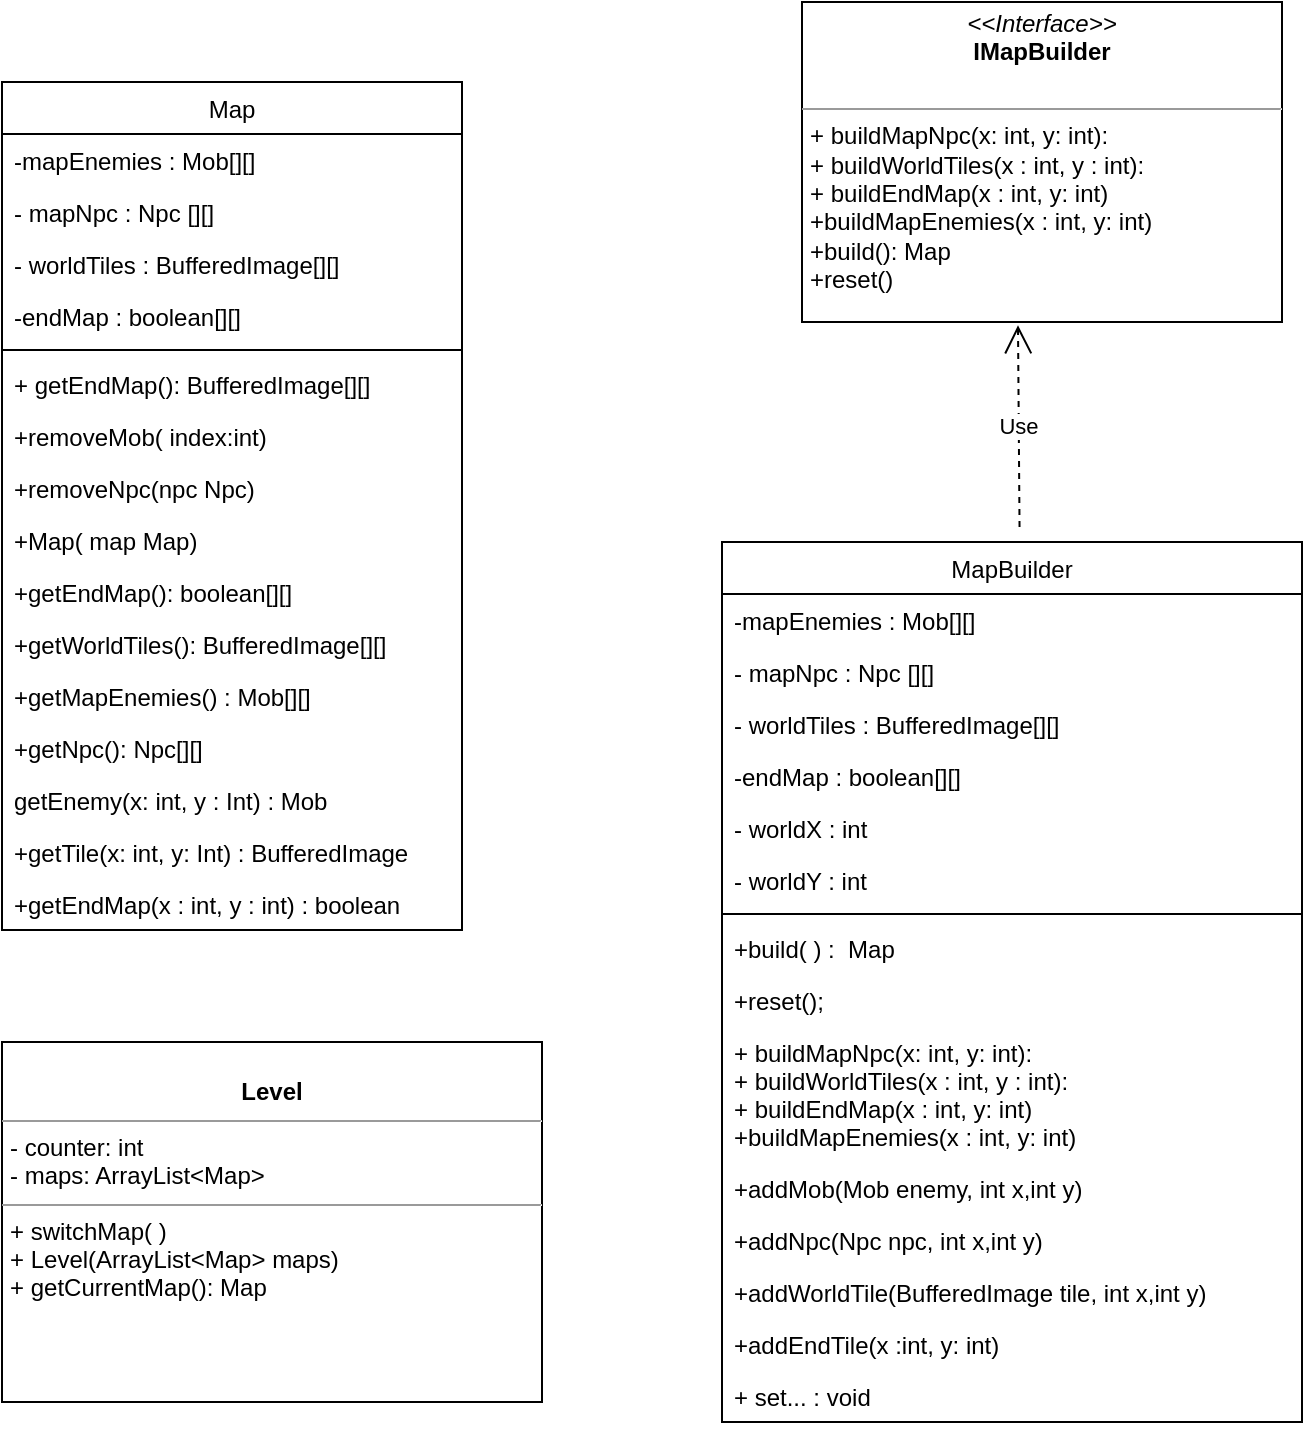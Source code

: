 <mxfile version="20.3.0" type="device"><diagram id="tC00rR6AZO1x6kJSVi5J" name="Pagina-1"><mxGraphModel dx="1050" dy="815" grid="1" gridSize="10" guides="1" tooltips="1" connect="1" arrows="1" fold="1" page="1" pageScale="1" pageWidth="827" pageHeight="1169" math="0" shadow="0"><root><mxCell id="0"/><mxCell id="1" parent="0"/><mxCell id="ASURR_H2MeMbHEUHGevT-1" value="Map" style="swimlane;fontStyle=0;childLayout=stackLayout;horizontal=1;startSize=26;fillColor=none;horizontalStack=0;resizeParent=1;resizeParentMax=0;resizeLast=0;collapsible=1;marginBottom=0;fontFamily=Helvetica;" parent="1" vertex="1"><mxGeometry x="80" y="80" width="230" height="424" as="geometry"/></mxCell><mxCell id="ASURR_H2MeMbHEUHGevT-3" value="-mapEnemies : Mob[][] " style="text;strokeColor=none;fillColor=none;align=left;verticalAlign=top;spacingLeft=4;spacingRight=4;overflow=hidden;rotatable=0;points=[[0,0.5],[1,0.5]];portConstraint=eastwest;fontFamily=Helvetica;" parent="ASURR_H2MeMbHEUHGevT-1" vertex="1"><mxGeometry y="26" width="230" height="26" as="geometry"/></mxCell><mxCell id="ASURR_H2MeMbHEUHGevT-4" value="- mapNpc : Npc [][] " style="text;strokeColor=none;fillColor=none;align=left;verticalAlign=top;spacingLeft=4;spacingRight=4;overflow=hidden;rotatable=0;points=[[0,0.5],[1,0.5]];portConstraint=eastwest;fontFamily=Helvetica;" parent="ASURR_H2MeMbHEUHGevT-1" vertex="1"><mxGeometry y="52" width="230" height="26" as="geometry"/></mxCell><mxCell id="ASURR_H2MeMbHEUHGevT-5" value="- worldTiles : BufferedImage[][]" style="text;strokeColor=none;fillColor=none;align=left;verticalAlign=top;spacingLeft=4;spacingRight=4;overflow=hidden;rotatable=0;points=[[0,0.5],[1,0.5]];portConstraint=eastwest;fontFamily=Helvetica;" parent="ASURR_H2MeMbHEUHGevT-1" vertex="1"><mxGeometry y="78" width="230" height="26" as="geometry"/></mxCell><mxCell id="ASURR_H2MeMbHEUHGevT-14" value="-endMap : boolean[][] " style="text;strokeColor=none;fillColor=none;align=left;verticalAlign=top;spacingLeft=4;spacingRight=4;overflow=hidden;rotatable=0;points=[[0,0.5],[1,0.5]];portConstraint=eastwest;fontFamily=Helvetica;" parent="ASURR_H2MeMbHEUHGevT-1" vertex="1"><mxGeometry y="104" width="230" height="26" as="geometry"/></mxCell><mxCell id="ASURR_H2MeMbHEUHGevT-13" value="" style="line;strokeWidth=1;fillColor=none;align=left;verticalAlign=middle;spacingTop=-1;spacingLeft=3;spacingRight=3;rotatable=0;labelPosition=right;points=[];portConstraint=eastwest;strokeColor=inherit;fontFamily=Helvetica;" parent="ASURR_H2MeMbHEUHGevT-1" vertex="1"><mxGeometry y="130" width="230" height="8" as="geometry"/></mxCell><mxCell id="5QC6M1a9dS5uTGQlbd4T-10" value="+ getEndMap(): BufferedImage[][] " style="text;strokeColor=none;fillColor=none;align=left;verticalAlign=top;spacingLeft=4;spacingRight=4;overflow=hidden;rotatable=0;points=[[0,0.5],[1,0.5]];portConstraint=eastwest;fontFamily=Helvetica;" parent="ASURR_H2MeMbHEUHGevT-1" vertex="1"><mxGeometry y="138" width="230" height="26" as="geometry"/></mxCell><mxCell id="ASURR_H2MeMbHEUHGevT-8" value="+removeMob( index:int)" style="text;strokeColor=none;fillColor=none;align=left;verticalAlign=top;spacingLeft=4;spacingRight=4;overflow=hidden;rotatable=0;points=[[0,0.5],[1,0.5]];portConstraint=eastwest;fontFamily=Helvetica;" parent="ASURR_H2MeMbHEUHGevT-1" vertex="1"><mxGeometry y="164" width="230" height="26" as="geometry"/></mxCell><mxCell id="ASURR_H2MeMbHEUHGevT-11" value="+removeNpc(npc Npc)" style="text;strokeColor=none;fillColor=none;align=left;verticalAlign=top;spacingLeft=4;spacingRight=4;overflow=hidden;rotatable=0;points=[[0,0.5],[1,0.5]];portConstraint=eastwest;fontFamily=Helvetica;" parent="ASURR_H2MeMbHEUHGevT-1" vertex="1"><mxGeometry y="190" width="230" height="26" as="geometry"/></mxCell><mxCell id="ASURR_H2MeMbHEUHGevT-19" value="+Map( map Map)&#10;" style="text;strokeColor=none;fillColor=none;align=left;verticalAlign=top;spacingLeft=4;spacingRight=4;overflow=hidden;rotatable=0;points=[[0,0.5],[1,0.5]];portConstraint=eastwest;fontFamily=Helvetica;" parent="ASURR_H2MeMbHEUHGevT-1" vertex="1"><mxGeometry y="216" width="230" height="26" as="geometry"/></mxCell><mxCell id="-yZoOB2TYuOdVcIL-YW--1" value="+getEndMap(): boolean[][]" style="text;strokeColor=none;fillColor=none;align=left;verticalAlign=top;spacingLeft=4;spacingRight=4;overflow=hidden;rotatable=0;points=[[0,0.5],[1,0.5]];portConstraint=eastwest;fontFamily=Helvetica;" parent="ASURR_H2MeMbHEUHGevT-1" vertex="1"><mxGeometry y="242" width="230" height="26" as="geometry"/></mxCell><mxCell id="-yZoOB2TYuOdVcIL-YW--2" value="+getWorldTiles(): BufferedImage[][]" style="text;strokeColor=none;fillColor=none;align=left;verticalAlign=top;spacingLeft=4;spacingRight=4;overflow=hidden;rotatable=0;points=[[0,0.5],[1,0.5]];portConstraint=eastwest;fontFamily=Helvetica;" parent="ASURR_H2MeMbHEUHGevT-1" vertex="1"><mxGeometry y="268" width="230" height="26" as="geometry"/></mxCell><mxCell id="-yZoOB2TYuOdVcIL-YW--3" value="+getMapEnemies() : Mob[][] " style="text;strokeColor=none;fillColor=none;align=left;verticalAlign=top;spacingLeft=4;spacingRight=4;overflow=hidden;rotatable=0;points=[[0,0.5],[1,0.5]];portConstraint=eastwest;fontFamily=Helvetica;" parent="ASURR_H2MeMbHEUHGevT-1" vertex="1"><mxGeometry y="294" width="230" height="26" as="geometry"/></mxCell><mxCell id="-yZoOB2TYuOdVcIL-YW--4" value="+getNpc(): Npc[][]" style="text;strokeColor=none;fillColor=none;align=left;verticalAlign=top;spacingLeft=4;spacingRight=4;overflow=hidden;rotatable=0;points=[[0,0.5],[1,0.5]];portConstraint=eastwest;fontFamily=Helvetica;" parent="ASURR_H2MeMbHEUHGevT-1" vertex="1"><mxGeometry y="320" width="230" height="26" as="geometry"/></mxCell><mxCell id="nKRk7LyG4-9HieZPsnkh-2" value="getEnemy(x: int, y : Int) : Mob" style="text;strokeColor=none;fillColor=none;align=left;verticalAlign=top;spacingLeft=4;spacingRight=4;overflow=hidden;rotatable=0;points=[[0,0.5],[1,0.5]];portConstraint=eastwest;fontFamily=Helvetica;" parent="ASURR_H2MeMbHEUHGevT-1" vertex="1"><mxGeometry y="346" width="230" height="26" as="geometry"/></mxCell><mxCell id="nKRk7LyG4-9HieZPsnkh-3" value="+getTile(x: int, y: Int) : BufferedImage " style="text;strokeColor=none;fillColor=none;align=left;verticalAlign=top;spacingLeft=4;spacingRight=4;overflow=hidden;rotatable=0;points=[[0,0.5],[1,0.5]];portConstraint=eastwest;fontFamily=Helvetica;" parent="ASURR_H2MeMbHEUHGevT-1" vertex="1"><mxGeometry y="372" width="230" height="26" as="geometry"/></mxCell><mxCell id="jTqrAELYV-G6RQydFRua-4" value="+getEndMap(x : int, y : int) : boolean" style="text;strokeColor=none;fillColor=none;align=left;verticalAlign=top;spacingLeft=4;spacingRight=4;overflow=hidden;rotatable=0;points=[[0,0.5],[1,0.5]];portConstraint=eastwest;fontFamily=Helvetica;" parent="ASURR_H2MeMbHEUHGevT-1" vertex="1"><mxGeometry y="398" width="230" height="26" as="geometry"/></mxCell><mxCell id="5QC6M1a9dS5uTGQlbd4T-5" value="&lt;p style=&quot;margin:0px;margin-top:4px;text-align:center;&quot;&gt;&lt;i&gt;&amp;lt;&amp;lt;Interface&amp;gt;&amp;gt;&lt;/i&gt;&lt;br&gt;&lt;b&gt;IMapBuilder&lt;/b&gt;&lt;/p&gt;&lt;p style=&quot;margin:0px;margin-left:4px;&quot;&gt;&lt;br&gt;&lt;/p&gt;&lt;hr size=&quot;1&quot;&gt;&lt;p style=&quot;margin:0px;margin-left:4px;&quot;&gt;+ buildMapNpc(x: int, y: int):&lt;br&gt;+ buildWorldTiles(x : int, y : int):&amp;nbsp;&lt;/p&gt;&lt;p style=&quot;margin:0px;margin-left:4px;&quot;&gt;+ buildEndMap(x : int, y: int)&lt;/p&gt;&lt;p style=&quot;margin:0px;margin-left:4px;&quot;&gt;+buildMapEnemies(x : int, y: int)&lt;/p&gt;&lt;p style=&quot;margin:0px;margin-left:4px;&quot;&gt;+build(): Map&lt;/p&gt;&lt;p style=&quot;margin:0px;margin-left:4px;&quot;&gt;+reset()&lt;/p&gt;" style="verticalAlign=top;align=left;overflow=fill;fontSize=12;fontFamily=Helvetica;html=1;" parent="1" vertex="1"><mxGeometry x="480" y="40" width="240" height="160" as="geometry"/></mxCell><mxCell id="5QC6M1a9dS5uTGQlbd4T-16" value="MapBuilder" style="swimlane;fontStyle=0;childLayout=stackLayout;horizontal=1;startSize=26;fillColor=none;horizontalStack=0;resizeParent=1;resizeParentMax=0;resizeLast=0;collapsible=1;marginBottom=0;fontFamily=Helvetica;" parent="1" vertex="1"><mxGeometry x="440" y="310" width="290" height="440" as="geometry"/></mxCell><mxCell id="5QC6M1a9dS5uTGQlbd4T-17" value="-mapEnemies : Mob[][] " style="text;strokeColor=none;fillColor=none;align=left;verticalAlign=top;spacingLeft=4;spacingRight=4;overflow=hidden;rotatable=0;points=[[0,0.5],[1,0.5]];portConstraint=eastwest;fontFamily=Helvetica;" parent="5QC6M1a9dS5uTGQlbd4T-16" vertex="1"><mxGeometry y="26" width="290" height="26" as="geometry"/></mxCell><mxCell id="5QC6M1a9dS5uTGQlbd4T-18" value="- mapNpc : Npc [][] " style="text;strokeColor=none;fillColor=none;align=left;verticalAlign=top;spacingLeft=4;spacingRight=4;overflow=hidden;rotatable=0;points=[[0,0.5],[1,0.5]];portConstraint=eastwest;fontFamily=Helvetica;" parent="5QC6M1a9dS5uTGQlbd4T-16" vertex="1"><mxGeometry y="52" width="290" height="26" as="geometry"/></mxCell><mxCell id="5QC6M1a9dS5uTGQlbd4T-19" value="- worldTiles : BufferedImage[][]" style="text;strokeColor=none;fillColor=none;align=left;verticalAlign=top;spacingLeft=4;spacingRight=4;overflow=hidden;rotatable=0;points=[[0,0.5],[1,0.5]];portConstraint=eastwest;fontFamily=Helvetica;" parent="5QC6M1a9dS5uTGQlbd4T-16" vertex="1"><mxGeometry y="78" width="290" height="26" as="geometry"/></mxCell><mxCell id="5QC6M1a9dS5uTGQlbd4T-20" value="-endMap : boolean[][] " style="text;strokeColor=none;fillColor=none;align=left;verticalAlign=top;spacingLeft=4;spacingRight=4;overflow=hidden;rotatable=0;points=[[0,0.5],[1,0.5]];portConstraint=eastwest;fontFamily=Helvetica;" parent="5QC6M1a9dS5uTGQlbd4T-16" vertex="1"><mxGeometry y="104" width="290" height="26" as="geometry"/></mxCell><mxCell id="-yZoOB2TYuOdVcIL-YW--5" value="- worldX : int" style="text;strokeColor=none;fillColor=none;align=left;verticalAlign=top;spacingLeft=4;spacingRight=4;overflow=hidden;rotatable=0;points=[[0,0.5],[1,0.5]];portConstraint=eastwest;fontFamily=Helvetica;" parent="5QC6M1a9dS5uTGQlbd4T-16" vertex="1"><mxGeometry y="130" width="290" height="26" as="geometry"/></mxCell><mxCell id="-yZoOB2TYuOdVcIL-YW--6" value="- worldY : int" style="text;strokeColor=none;fillColor=none;align=left;verticalAlign=top;spacingLeft=4;spacingRight=4;overflow=hidden;rotatable=0;points=[[0,0.5],[1,0.5]];portConstraint=eastwest;fontFamily=Helvetica;" parent="5QC6M1a9dS5uTGQlbd4T-16" vertex="1"><mxGeometry y="156" width="290" height="26" as="geometry"/></mxCell><mxCell id="5QC6M1a9dS5uTGQlbd4T-21" value="" style="line;strokeWidth=1;fillColor=none;align=left;verticalAlign=middle;spacingTop=-1;spacingLeft=3;spacingRight=3;rotatable=0;labelPosition=right;points=[];portConstraint=eastwest;strokeColor=inherit;fontFamily=Helvetica;" parent="5QC6M1a9dS5uTGQlbd4T-16" vertex="1"><mxGeometry y="182" width="290" height="8" as="geometry"/></mxCell><mxCell id="5QC6M1a9dS5uTGQlbd4T-27" value="+build( ) :  Map&#10;" style="text;strokeColor=none;fillColor=none;align=left;verticalAlign=top;spacingLeft=4;spacingRight=4;overflow=hidden;rotatable=0;points=[[0,0.5],[1,0.5]];portConstraint=eastwest;fontFamily=Helvetica;" parent="5QC6M1a9dS5uTGQlbd4T-16" vertex="1"><mxGeometry y="190" width="290" height="26" as="geometry"/></mxCell><mxCell id="5QC6M1a9dS5uTGQlbd4T-33" value="+reset();" style="text;strokeColor=none;fillColor=none;align=left;verticalAlign=top;spacingLeft=4;spacingRight=4;overflow=hidden;rotatable=0;points=[[0,0.5],[1,0.5]];portConstraint=eastwest;fontFamily=Helvetica;" parent="5QC6M1a9dS5uTGQlbd4T-16" vertex="1"><mxGeometry y="216" width="290" height="26" as="geometry"/></mxCell><mxCell id="-yZoOB2TYuOdVcIL-YW--7" value="+ buildMapNpc(x: int, y: int):&#10;+ buildWorldTiles(x : int, y : int): &#10;+ buildEndMap(x : int, y: int)&#10;+buildMapEnemies(x : int, y: int)" style="text;strokeColor=none;fillColor=none;align=left;verticalAlign=top;spacingLeft=4;spacingRight=4;overflow=hidden;rotatable=0;points=[[0,0.5],[1,0.5]];portConstraint=eastwest;fontFamily=Helvetica;" parent="5QC6M1a9dS5uTGQlbd4T-16" vertex="1"><mxGeometry y="242" width="290" height="68" as="geometry"/></mxCell><mxCell id="-yZoOB2TYuOdVcIL-YW--9" value="+addMob(Mob enemy, int x,int y)" style="text;strokeColor=none;fillColor=none;align=left;verticalAlign=top;spacingLeft=4;spacingRight=4;overflow=hidden;rotatable=0;points=[[0,0.5],[1,0.5]];portConstraint=eastwest;fontFamily=Helvetica;" parent="5QC6M1a9dS5uTGQlbd4T-16" vertex="1"><mxGeometry y="310" width="290" height="26" as="geometry"/></mxCell><mxCell id="-yZoOB2TYuOdVcIL-YW--8" value="+addNpc(Npc npc, int x,int y)" style="text;strokeColor=none;fillColor=none;align=left;verticalAlign=top;spacingLeft=4;spacingRight=4;overflow=hidden;rotatable=0;points=[[0,0.5],[1,0.5]];portConstraint=eastwest;fontFamily=Helvetica;" parent="5QC6M1a9dS5uTGQlbd4T-16" vertex="1"><mxGeometry y="336" width="290" height="26" as="geometry"/></mxCell><mxCell id="-yZoOB2TYuOdVcIL-YW--10" value="+addWorldTile(BufferedImage tile, int x,int y)" style="text;strokeColor=none;fillColor=none;align=left;verticalAlign=top;spacingLeft=4;spacingRight=4;overflow=hidden;rotatable=0;points=[[0,0.5],[1,0.5]];portConstraint=eastwest;fontFamily=Helvetica;" parent="5QC6M1a9dS5uTGQlbd4T-16" vertex="1"><mxGeometry y="362" width="290" height="26" as="geometry"/></mxCell><mxCell id="jTqrAELYV-G6RQydFRua-3" value="+addEndTile(x :int, y: int)" style="text;strokeColor=none;fillColor=none;align=left;verticalAlign=top;spacingLeft=4;spacingRight=4;overflow=hidden;rotatable=0;points=[[0,0.5],[1,0.5]];portConstraint=eastwest;fontFamily=Helvetica;" parent="5QC6M1a9dS5uTGQlbd4T-16" vertex="1"><mxGeometry y="388" width="290" height="26" as="geometry"/></mxCell><mxCell id="-yZoOB2TYuOdVcIL-YW--11" value="+ set... : void" style="text;strokeColor=none;fillColor=none;align=left;verticalAlign=top;spacingLeft=4;spacingRight=4;overflow=hidden;rotatable=0;points=[[0,0.5],[1,0.5]];portConstraint=eastwest;fontFamily=Helvetica;" parent="5QC6M1a9dS5uTGQlbd4T-16" vertex="1"><mxGeometry y="414" width="290" height="26" as="geometry"/></mxCell><mxCell id="zrD2HTM79FV5OR-NKX9t-2" value="&lt;p style=&quot;margin:0px;margin-top:4px;text-align:center;&quot;&gt;&lt;br&gt;&lt;b&gt;Level&lt;/b&gt;&lt;/p&gt;&lt;hr size=&quot;1&quot;&gt;&lt;p style=&quot;margin:0px;margin-left:4px;&quot;&gt;- counter: int&lt;/p&gt;&lt;p style=&quot;margin:0px;margin-left:4px;&quot;&gt;- maps: ArrayList&amp;lt;Map&amp;gt;&lt;/p&gt;&lt;hr size=&quot;1&quot;&gt;&lt;p style=&quot;margin:0px;margin-left:4px;&quot;&gt;+ switchMap( )&lt;br&gt;+ Level(ArrayList&amp;lt;Map&amp;gt; maps)&lt;/p&gt;&lt;p style=&quot;margin:0px;margin-left:4px;&quot;&gt;+ getCurrentMap(): Map&lt;/p&gt;&lt;p style=&quot;margin:0px;margin-left:4px;&quot;&gt;&lt;br&gt;&lt;/p&gt;" style="verticalAlign=top;align=left;overflow=fill;fontSize=12;fontFamily=Helvetica;html=1;" parent="1" vertex="1"><mxGeometry x="80" y="560" width="270" height="180" as="geometry"/></mxCell><mxCell id="zrD2HTM79FV5OR-NKX9t-3" value="Use" style="endArrow=open;endSize=12;dashed=1;html=1;rounded=0;entryX=0.45;entryY=1.01;entryDx=0;entryDy=0;entryPerimeter=0;exitX=0.513;exitY=-0.017;exitDx=0;exitDy=0;exitPerimeter=0;fontFamily=Helvetica;" parent="1" source="5QC6M1a9dS5uTGQlbd4T-16" target="5QC6M1a9dS5uTGQlbd4T-5" edge="1"><mxGeometry width="160" relative="1" as="geometry"><mxPoint x="330" y="280" as="sourcePoint"/><mxPoint x="490" y="280" as="targetPoint"/></mxGeometry></mxCell></root></mxGraphModel></diagram></mxfile>